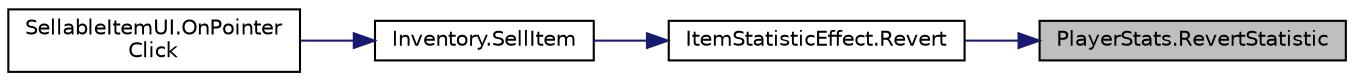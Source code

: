 digraph "PlayerStats.RevertStatistic"
{
 // INTERACTIVE_SVG=YES
 // LATEX_PDF_SIZE
  bgcolor="transparent";
  edge [fontname="Helvetica",fontsize="10",labelfontname="Helvetica",labelfontsize="10"];
  node [fontname="Helvetica",fontsize="10",shape=record];
  rankdir="RL";
  Node1 [label="PlayerStats.RevertStatistic",height=0.2,width=0.4,color="black", fillcolor="grey75", style="filled", fontcolor="black",tooltip=" "];
  Node1 -> Node2 [dir="back",color="midnightblue",fontsize="10",style="solid",fontname="Helvetica"];
  Node2 [label="ItemStatisticEffect.Revert",height=0.2,width=0.4,color="black",URL="$class_item_statistic_effect.html#a7e60cf01d0ee7f4b00fe817a36a7b2b4",tooltip=" "];
  Node2 -> Node3 [dir="back",color="midnightblue",fontsize="10",style="solid",fontname="Helvetica"];
  Node3 [label="Inventory.SellItem",height=0.2,width=0.4,color="black",URL="$class_inventory.html#af1e7ae193e520340f457705d73e27607",tooltip=" "];
  Node3 -> Node4 [dir="back",color="midnightblue",fontsize="10",style="solid",fontname="Helvetica"];
  Node4 [label="SellableItemUI.OnPointer\lClick",height=0.2,width=0.4,color="black",URL="$class_sellable_item_u_i.html#acf95fddf5bd754193101c046807a195c",tooltip=" "];
}
